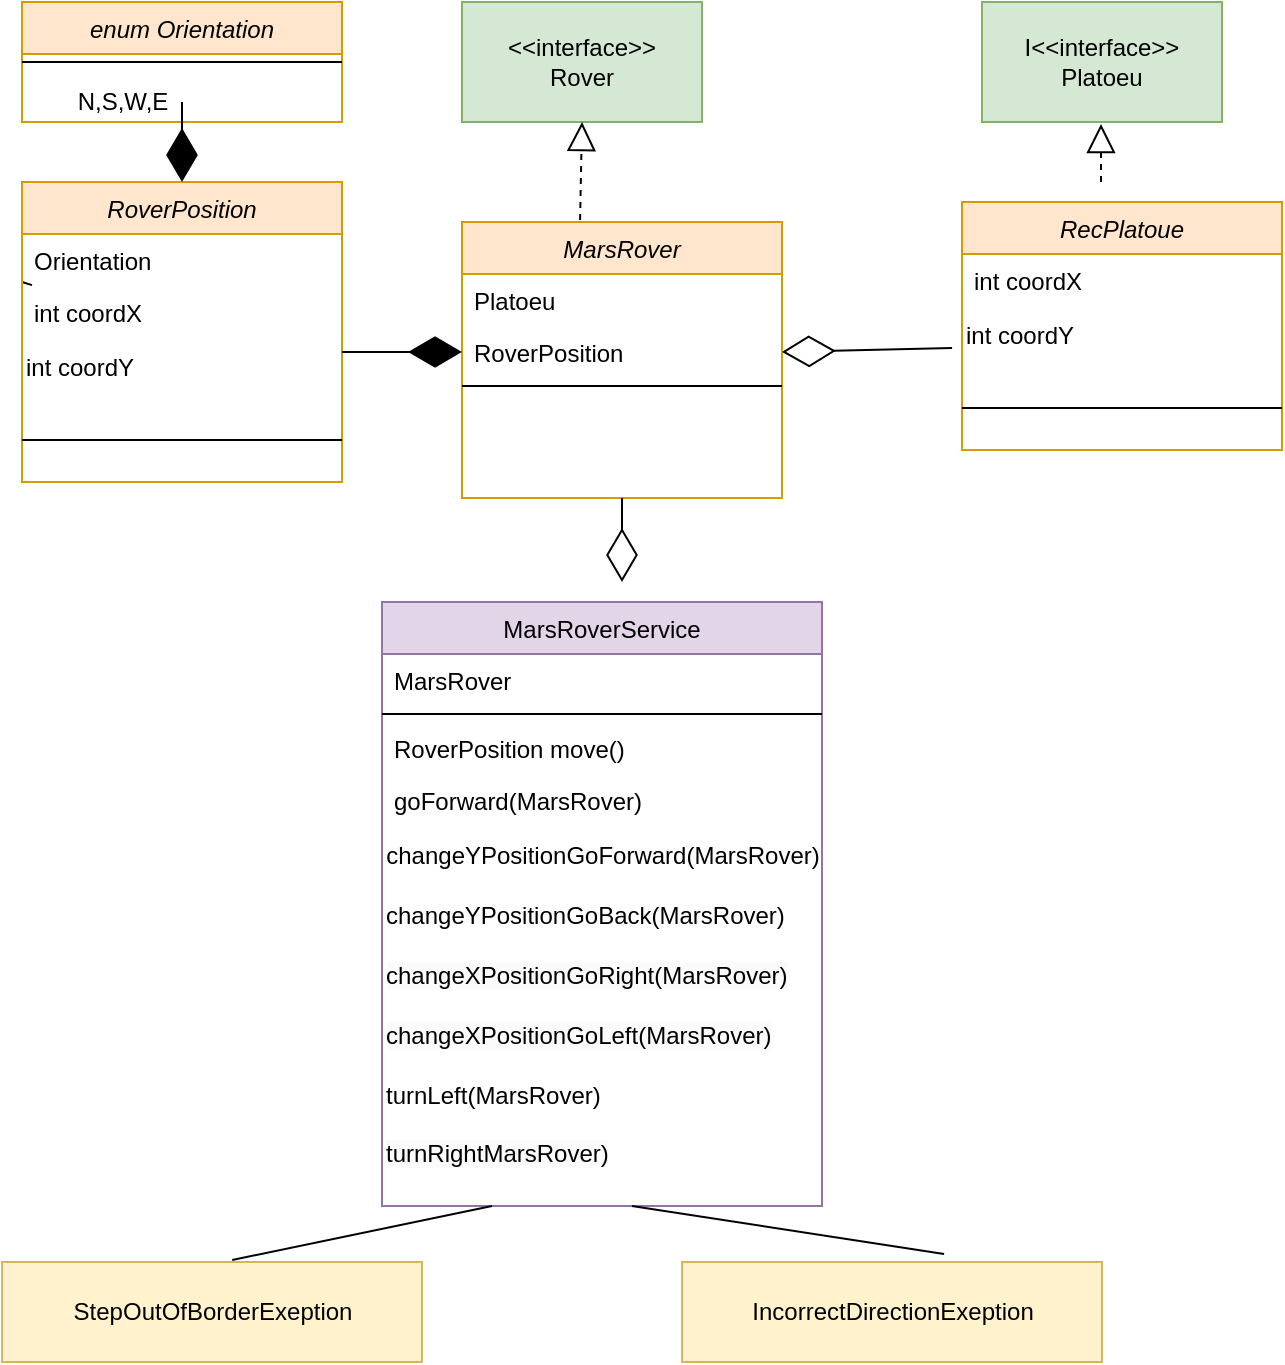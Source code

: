 <mxfile version="20.8.16" type="github">
  <diagram id="C5RBs43oDa-KdzZeNtuy" name="Page-1">
    <mxGraphModel dx="869" dy="519" grid="1" gridSize="10" guides="1" tooltips="1" connect="1" arrows="1" fold="1" page="1" pageScale="1" pageWidth="827" pageHeight="1169" math="0" shadow="0">
      <root>
        <mxCell id="WIyWlLk6GJQsqaUBKTNV-0" />
        <mxCell id="WIyWlLk6GJQsqaUBKTNV-1" parent="WIyWlLk6GJQsqaUBKTNV-0" />
        <mxCell id="zkfFHV4jXpPFQw0GAbJ--0" value="MarsRover" style="swimlane;fontStyle=2;align=center;verticalAlign=top;childLayout=stackLayout;horizontal=1;startSize=26;horizontalStack=0;resizeParent=1;resizeLast=0;collapsible=1;marginBottom=0;rounded=0;shadow=0;strokeWidth=1;fillColor=#ffe6cc;strokeColor=#d79b00;" parent="WIyWlLk6GJQsqaUBKTNV-1" vertex="1">
          <mxGeometry x="250" y="120" width="160" height="138" as="geometry">
            <mxRectangle x="230" y="140" width="160" height="26" as="alternateBounds" />
          </mxGeometry>
        </mxCell>
        <mxCell id="zkfFHV4jXpPFQw0GAbJ--1" value="Platoeu" style="text;align=left;verticalAlign=top;spacingLeft=4;spacingRight=4;overflow=hidden;rotatable=0;points=[[0,0.5],[1,0.5]];portConstraint=eastwest;" parent="zkfFHV4jXpPFQw0GAbJ--0" vertex="1">
          <mxGeometry y="26" width="160" height="26" as="geometry" />
        </mxCell>
        <mxCell id="zkfFHV4jXpPFQw0GAbJ--2" value="RoverPosition" style="text;align=left;verticalAlign=top;spacingLeft=4;spacingRight=4;overflow=hidden;rotatable=0;points=[[0,0.5],[1,0.5]];portConstraint=eastwest;rounded=0;shadow=0;html=0;" parent="zkfFHV4jXpPFQw0GAbJ--0" vertex="1">
          <mxGeometry y="52" width="160" height="26" as="geometry" />
        </mxCell>
        <mxCell id="zkfFHV4jXpPFQw0GAbJ--4" value="" style="line;html=1;strokeWidth=1;align=left;verticalAlign=middle;spacingTop=-1;spacingLeft=3;spacingRight=3;rotatable=0;labelPosition=right;points=[];portConstraint=eastwest;" parent="zkfFHV4jXpPFQw0GAbJ--0" vertex="1">
          <mxGeometry y="78" width="160" height="8" as="geometry" />
        </mxCell>
        <mxCell id="zkfFHV4jXpPFQw0GAbJ--17" value="MarsRoverService" style="swimlane;fontStyle=0;align=center;verticalAlign=top;childLayout=stackLayout;horizontal=1;startSize=26;horizontalStack=0;resizeParent=1;resizeLast=0;collapsible=1;marginBottom=0;rounded=0;shadow=0;strokeWidth=1;fillColor=#e1d5e7;strokeColor=#9673a6;" parent="WIyWlLk6GJQsqaUBKTNV-1" vertex="1">
          <mxGeometry x="210" y="310" width="220" height="302" as="geometry">
            <mxRectangle x="550" y="140" width="160" height="26" as="alternateBounds" />
          </mxGeometry>
        </mxCell>
        <mxCell id="zkfFHV4jXpPFQw0GAbJ--18" value="MarsRover" style="text;align=left;verticalAlign=top;spacingLeft=4;spacingRight=4;overflow=hidden;rotatable=0;points=[[0,0.5],[1,0.5]];portConstraint=eastwest;" parent="zkfFHV4jXpPFQw0GAbJ--17" vertex="1">
          <mxGeometry y="26" width="220" height="26" as="geometry" />
        </mxCell>
        <mxCell id="zkfFHV4jXpPFQw0GAbJ--23" value="" style="line;html=1;strokeWidth=1;align=left;verticalAlign=middle;spacingTop=-1;spacingLeft=3;spacingRight=3;rotatable=0;labelPosition=right;points=[];portConstraint=eastwest;" parent="zkfFHV4jXpPFQw0GAbJ--17" vertex="1">
          <mxGeometry y="52" width="220" height="8" as="geometry" />
        </mxCell>
        <mxCell id="zkfFHV4jXpPFQw0GAbJ--24" value="RoverPosition move()" style="text;align=left;verticalAlign=top;spacingLeft=4;spacingRight=4;overflow=hidden;rotatable=0;points=[[0,0.5],[1,0.5]];portConstraint=eastwest;" parent="zkfFHV4jXpPFQw0GAbJ--17" vertex="1">
          <mxGeometry y="60" width="220" height="26" as="geometry" />
        </mxCell>
        <mxCell id="zkfFHV4jXpPFQw0GAbJ--25" value="goForward(MarsRover)" style="text;align=left;verticalAlign=top;spacingLeft=4;spacingRight=4;overflow=hidden;rotatable=0;points=[[0,0.5],[1,0.5]];portConstraint=eastwest;" parent="zkfFHV4jXpPFQw0GAbJ--17" vertex="1">
          <mxGeometry y="86" width="220" height="26" as="geometry" />
        </mxCell>
        <mxCell id="K9SJfHnIEoion5RRFTg0-46" value="changeYPositionGoForward(MarsRover)" style="text;html=1;align=center;verticalAlign=middle;resizable=0;points=[];autosize=1;strokeColor=none;fillColor=none;" vertex="1" parent="zkfFHV4jXpPFQw0GAbJ--17">
          <mxGeometry y="112" width="220" height="30" as="geometry" />
        </mxCell>
        <mxCell id="K9SJfHnIEoion5RRFTg0-47" value="changeYPositionGoBack(MarsRover)" style="text;html=1;align=left;verticalAlign=middle;resizable=0;points=[];autosize=1;strokeColor=none;fillColor=none;" vertex="1" parent="zkfFHV4jXpPFQw0GAbJ--17">
          <mxGeometry y="142" width="220" height="30" as="geometry" />
        </mxCell>
        <mxCell id="K9SJfHnIEoion5RRFTg0-48" value="&lt;span style=&quot;caret-color: rgb(0, 0, 0); color: rgb(0, 0, 0); font-family: Helvetica; font-size: 12px; font-style: normal; font-variant-caps: normal; font-weight: 400; letter-spacing: normal; text-indent: 0px; text-transform: none; word-spacing: 0px; -webkit-text-stroke-width: 0px; background-color: rgb(251, 251, 251); text-decoration: none; float: none; display: inline !important;&quot;&gt;changeXPositionGoRight(MarsRover)&lt;/span&gt;" style="text;html=1;align=left;verticalAlign=middle;resizable=0;points=[];autosize=1;strokeColor=none;fillColor=none;" vertex="1" parent="zkfFHV4jXpPFQw0GAbJ--17">
          <mxGeometry y="172" width="220" height="30" as="geometry" />
        </mxCell>
        <mxCell id="K9SJfHnIEoion5RRFTg0-49" value="&lt;span style=&quot;caret-color: rgb(0, 0, 0); color: rgb(0, 0, 0); font-family: Helvetica; font-size: 12px; font-style: normal; font-variant-caps: normal; font-weight: 400; letter-spacing: normal; text-indent: 0px; text-transform: none; word-spacing: 0px; -webkit-text-stroke-width: 0px; background-color: rgb(251, 251, 251); text-decoration: none; float: none; display: inline !important;&quot;&gt;changeXPositionGoLeft(MarsRover)&lt;/span&gt;" style="text;html=1;align=left;verticalAlign=middle;resizable=0;points=[];autosize=1;strokeColor=none;fillColor=none;" vertex="1" parent="zkfFHV4jXpPFQw0GAbJ--17">
          <mxGeometry y="202" width="220" height="30" as="geometry" />
        </mxCell>
        <mxCell id="K9SJfHnIEoion5RRFTg0-50" value="turnLeft(MarsRover)" style="text;html=1;align=left;verticalAlign=middle;resizable=0;points=[];autosize=1;strokeColor=none;fillColor=none;" vertex="1" parent="zkfFHV4jXpPFQw0GAbJ--17">
          <mxGeometry y="232" width="220" height="30" as="geometry" />
        </mxCell>
        <mxCell id="K9SJfHnIEoion5RRFTg0-51" value="&lt;span style=&quot;caret-color: rgb(0, 0, 0); color: rgb(0, 0, 0); font-family: Helvetica; font-size: 12px; font-style: normal; font-variant-caps: normal; font-weight: 400; letter-spacing: normal; text-align: center; text-indent: 0px; text-transform: none; word-spacing: 0px; -webkit-text-stroke-width: 0px; background-color: rgb(251, 251, 251); text-decoration: none; float: none; display: inline !important;&quot;&gt;turnRightMarsRover)&lt;/span&gt;" style="text;whiteSpace=wrap;html=1;" vertex="1" parent="zkfFHV4jXpPFQw0GAbJ--17">
          <mxGeometry y="262" width="220" height="40" as="geometry" />
        </mxCell>
        <mxCell id="K9SJfHnIEoion5RRFTg0-0" value="enum Orientation" style="swimlane;fontStyle=2;align=center;verticalAlign=top;childLayout=stackLayout;horizontal=1;startSize=26;horizontalStack=0;resizeParent=1;resizeLast=0;collapsible=1;marginBottom=0;rounded=0;shadow=0;strokeWidth=1;fillColor=#ffe6cc;strokeColor=#d79b00;" vertex="1" parent="WIyWlLk6GJQsqaUBKTNV-1">
          <mxGeometry x="30" y="10" width="160" height="60" as="geometry">
            <mxRectangle x="230" y="140" width="160" height="26" as="alternateBounds" />
          </mxGeometry>
        </mxCell>
        <mxCell id="K9SJfHnIEoion5RRFTg0-4" value="" style="line;html=1;strokeWidth=1;align=left;verticalAlign=middle;spacingTop=-1;spacingLeft=3;spacingRight=3;rotatable=0;labelPosition=right;points=[];portConstraint=eastwest;" vertex="1" parent="K9SJfHnIEoion5RRFTg0-0">
          <mxGeometry y="26" width="160" height="8" as="geometry" />
        </mxCell>
        <mxCell id="K9SJfHnIEoion5RRFTg0-13" value="&amp;lt;&amp;lt;interface&amp;gt;&amp;gt;&lt;br&gt;Rover" style="rounded=0;whiteSpace=wrap;html=1;fillColor=#d5e8d4;strokeColor=#82b366;" vertex="1" parent="WIyWlLk6GJQsqaUBKTNV-1">
          <mxGeometry x="250" y="10" width="120" height="60" as="geometry" />
        </mxCell>
        <mxCell id="K9SJfHnIEoion5RRFTg0-17" value="" style="endArrow=block;dashed=1;endFill=0;endSize=12;html=1;rounded=0;exitX=0.369;exitY=-0.007;exitDx=0;exitDy=0;exitPerimeter=0;entryX=0.5;entryY=1;entryDx=0;entryDy=0;" edge="1" parent="WIyWlLk6GJQsqaUBKTNV-1" source="zkfFHV4jXpPFQw0GAbJ--0" target="K9SJfHnIEoion5RRFTg0-13">
          <mxGeometry width="160" relative="1" as="geometry">
            <mxPoint x="270" y="220" as="sourcePoint" />
            <mxPoint x="430" y="220" as="targetPoint" />
          </mxGeometry>
        </mxCell>
        <mxCell id="K9SJfHnIEoion5RRFTg0-23" value="" style="endArrow=none;html=1;rounded=0;" edge="1" parent="WIyWlLk6GJQsqaUBKTNV-1">
          <mxGeometry width="50" height="50" relative="1" as="geometry">
            <mxPoint x="30" y="150" as="sourcePoint" />
            <mxPoint x="35" y="151.562" as="targetPoint" />
          </mxGeometry>
        </mxCell>
        <mxCell id="K9SJfHnIEoion5RRFTg0-24" value="RoverPosition" style="swimlane;fontStyle=2;align=center;verticalAlign=top;childLayout=stackLayout;horizontal=1;startSize=26;horizontalStack=0;resizeParent=1;resizeLast=0;collapsible=1;marginBottom=0;rounded=0;shadow=0;strokeWidth=1;fillColor=#ffe6cc;strokeColor=#d79b00;" vertex="1" parent="WIyWlLk6GJQsqaUBKTNV-1">
          <mxGeometry x="30" y="100" width="160" height="150" as="geometry">
            <mxRectangle x="230" y="140" width="160" height="26" as="alternateBounds" />
          </mxGeometry>
        </mxCell>
        <mxCell id="K9SJfHnIEoion5RRFTg0-25" value="Orientation " style="text;align=left;verticalAlign=top;spacingLeft=4;spacingRight=4;overflow=hidden;rotatable=0;points=[[0,0.5],[1,0.5]];portConstraint=eastwest;" vertex="1" parent="K9SJfHnIEoion5RRFTg0-24">
          <mxGeometry y="26" width="160" height="26" as="geometry" />
        </mxCell>
        <mxCell id="K9SJfHnIEoion5RRFTg0-26" value="int coordX&#xa;&#xa;int coordY" style="text;align=left;verticalAlign=top;spacingLeft=4;spacingRight=4;overflow=hidden;rotatable=0;points=[[0,0.5],[1,0.5]];portConstraint=eastwest;rounded=0;shadow=0;html=0;" vertex="1" parent="K9SJfHnIEoion5RRFTg0-24">
          <mxGeometry y="52" width="160" height="26" as="geometry" />
        </mxCell>
        <mxCell id="K9SJfHnIEoion5RRFTg0-28" value="int coordY" style="text;html=1;align=left;verticalAlign=middle;resizable=0;points=[];autosize=1;strokeColor=none;fillColor=none;" vertex="1" parent="K9SJfHnIEoion5RRFTg0-24">
          <mxGeometry y="78" width="160" height="30" as="geometry" />
        </mxCell>
        <mxCell id="K9SJfHnIEoion5RRFTg0-27" value="" style="line;html=1;strokeWidth=1;align=left;verticalAlign=middle;spacingTop=-1;spacingLeft=3;spacingRight=3;rotatable=0;labelPosition=right;points=[];portConstraint=eastwest;" vertex="1" parent="K9SJfHnIEoion5RRFTg0-24">
          <mxGeometry y="108" width="160" height="42" as="geometry" />
        </mxCell>
        <mxCell id="K9SJfHnIEoion5RRFTg0-31" value="" style="endArrow=diamondThin;endFill=1;endSize=24;html=1;rounded=0;entryX=0.5;entryY=0;entryDx=0;entryDy=0;" edge="1" parent="WIyWlLk6GJQsqaUBKTNV-1" target="K9SJfHnIEoion5RRFTg0-24">
          <mxGeometry width="160" relative="1" as="geometry">
            <mxPoint x="110" y="60" as="sourcePoint" />
            <mxPoint x="360" y="220" as="targetPoint" />
          </mxGeometry>
        </mxCell>
        <mxCell id="K9SJfHnIEoion5RRFTg0-32" value="" style="endArrow=diamondThin;endFill=1;endSize=24;html=1;rounded=0;entryX=0;entryY=0.5;entryDx=0;entryDy=0;" edge="1" parent="WIyWlLk6GJQsqaUBKTNV-1" target="zkfFHV4jXpPFQw0GAbJ--2">
          <mxGeometry width="160" relative="1" as="geometry">
            <mxPoint x="190" y="185" as="sourcePoint" />
            <mxPoint x="360" y="220" as="targetPoint" />
          </mxGeometry>
        </mxCell>
        <mxCell id="K9SJfHnIEoion5RRFTg0-33" value="I&amp;lt;&amp;lt;interface&amp;gt;&amp;gt;&lt;br&gt;Platoeu" style="rounded=0;whiteSpace=wrap;html=1;fillColor=#d5e8d4;strokeColor=#82b366;" vertex="1" parent="WIyWlLk6GJQsqaUBKTNV-1">
          <mxGeometry x="510" y="10" width="120" height="60" as="geometry" />
        </mxCell>
        <mxCell id="K9SJfHnIEoion5RRFTg0-34" value="RecPlatoue" style="swimlane;fontStyle=2;align=center;verticalAlign=top;childLayout=stackLayout;horizontal=1;startSize=26;horizontalStack=0;resizeParent=1;resizeLast=0;collapsible=1;marginBottom=0;rounded=0;shadow=0;strokeWidth=1;fillColor=#ffe6cc;strokeColor=#d79b00;" vertex="1" parent="WIyWlLk6GJQsqaUBKTNV-1">
          <mxGeometry x="500" y="110" width="160" height="124" as="geometry">
            <mxRectangle x="230" y="140" width="160" height="26" as="alternateBounds" />
          </mxGeometry>
        </mxCell>
        <mxCell id="K9SJfHnIEoion5RRFTg0-36" value="int coordX&#xa;&#xa;int coordY" style="text;align=left;verticalAlign=top;spacingLeft=4;spacingRight=4;overflow=hidden;rotatable=0;points=[[0,0.5],[1,0.5]];portConstraint=eastwest;rounded=0;shadow=0;html=0;" vertex="1" parent="K9SJfHnIEoion5RRFTg0-34">
          <mxGeometry y="26" width="160" height="26" as="geometry" />
        </mxCell>
        <mxCell id="K9SJfHnIEoion5RRFTg0-37" value="int coordY" style="text;html=1;align=left;verticalAlign=middle;resizable=0;points=[];autosize=1;strokeColor=none;fillColor=none;" vertex="1" parent="K9SJfHnIEoion5RRFTg0-34">
          <mxGeometry y="52" width="160" height="30" as="geometry" />
        </mxCell>
        <mxCell id="K9SJfHnIEoion5RRFTg0-38" value="" style="line;html=1;strokeWidth=1;align=left;verticalAlign=middle;spacingTop=-1;spacingLeft=3;spacingRight=3;rotatable=0;labelPosition=right;points=[];portConstraint=eastwest;" vertex="1" parent="K9SJfHnIEoion5RRFTg0-34">
          <mxGeometry y="82" width="160" height="42" as="geometry" />
        </mxCell>
        <mxCell id="K9SJfHnIEoion5RRFTg0-39" value="" style="endArrow=block;dashed=1;endFill=0;endSize=12;html=1;rounded=0;entryX=0.5;entryY=1;entryDx=0;entryDy=0;" edge="1" parent="WIyWlLk6GJQsqaUBKTNV-1">
          <mxGeometry width="160" relative="1" as="geometry">
            <mxPoint x="569.5" y="100" as="sourcePoint" />
            <mxPoint x="569.96" y="70.97" as="targetPoint" />
            <Array as="points">
              <mxPoint x="569.5" y="71" />
            </Array>
          </mxGeometry>
        </mxCell>
        <mxCell id="K9SJfHnIEoion5RRFTg0-40" value="" style="endArrow=diamondThin;endFill=0;endSize=24;html=1;rounded=0;exitX=-0.031;exitY=0.7;exitDx=0;exitDy=0;exitPerimeter=0;entryX=1;entryY=0.5;entryDx=0;entryDy=0;" edge="1" parent="WIyWlLk6GJQsqaUBKTNV-1" source="K9SJfHnIEoion5RRFTg0-37" target="zkfFHV4jXpPFQw0GAbJ--2">
          <mxGeometry width="160" relative="1" as="geometry">
            <mxPoint x="200" y="220" as="sourcePoint" />
            <mxPoint x="360" y="220" as="targetPoint" />
          </mxGeometry>
        </mxCell>
        <mxCell id="K9SJfHnIEoion5RRFTg0-52" value="" style="endArrow=diamondThin;endFill=0;endSize=24;html=1;rounded=0;exitX=0.5;exitY=1;exitDx=0;exitDy=0;" edge="1" parent="WIyWlLk6GJQsqaUBKTNV-1" source="zkfFHV4jXpPFQw0GAbJ--0">
          <mxGeometry width="160" relative="1" as="geometry">
            <mxPoint x="200" y="330" as="sourcePoint" />
            <mxPoint x="330" y="300" as="targetPoint" />
            <Array as="points">
              <mxPoint x="330" y="300" />
            </Array>
          </mxGeometry>
        </mxCell>
        <mxCell id="K9SJfHnIEoion5RRFTg0-53" value="StepOutOfBorderExeption" style="html=1;fillColor=#fff2cc;strokeColor=#d6b656;" vertex="1" parent="WIyWlLk6GJQsqaUBKTNV-1">
          <mxGeometry x="20" y="640" width="210" height="50" as="geometry" />
        </mxCell>
        <mxCell id="K9SJfHnIEoion5RRFTg0-54" value="IncorrectDirectionExeption" style="html=1;fillColor=#fff2cc;strokeColor=#d6b656;" vertex="1" parent="WIyWlLk6GJQsqaUBKTNV-1">
          <mxGeometry x="360" y="640" width="210" height="50" as="geometry" />
        </mxCell>
        <mxCell id="K9SJfHnIEoion5RRFTg0-62" value="N,S,W,E" style="text;html=1;align=center;verticalAlign=middle;resizable=0;points=[];autosize=1;strokeColor=none;fillColor=none;" vertex="1" parent="WIyWlLk6GJQsqaUBKTNV-1">
          <mxGeometry x="45" y="45" width="70" height="30" as="geometry" />
        </mxCell>
        <mxCell id="K9SJfHnIEoion5RRFTg0-64" value="" style="endArrow=none;html=1;rounded=0;entryX=0.548;entryY=-0.02;entryDx=0;entryDy=0;entryPerimeter=0;exitX=0.25;exitY=1;exitDx=0;exitDy=0;" edge="1" parent="WIyWlLk6GJQsqaUBKTNV-1" source="K9SJfHnIEoion5RRFTg0-51" target="K9SJfHnIEoion5RRFTg0-53">
          <mxGeometry width="50" height="50" relative="1" as="geometry">
            <mxPoint x="520" y="380" as="sourcePoint" />
            <mxPoint x="570" y="330" as="targetPoint" />
            <Array as="points" />
          </mxGeometry>
        </mxCell>
        <mxCell id="K9SJfHnIEoion5RRFTg0-65" value="" style="endArrow=none;html=1;rounded=0;exitX=0.568;exitY=1;exitDx=0;exitDy=0;exitPerimeter=0;entryX=0.624;entryY=-0.08;entryDx=0;entryDy=0;entryPerimeter=0;" edge="1" parent="WIyWlLk6GJQsqaUBKTNV-1" source="K9SJfHnIEoion5RRFTg0-51" target="K9SJfHnIEoion5RRFTg0-54">
          <mxGeometry width="50" height="50" relative="1" as="geometry">
            <mxPoint x="520" y="380" as="sourcePoint" />
            <mxPoint x="570" y="330" as="targetPoint" />
          </mxGeometry>
        </mxCell>
      </root>
    </mxGraphModel>
  </diagram>
</mxfile>

